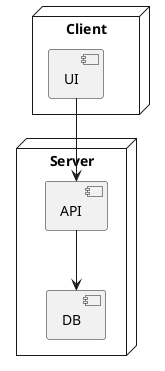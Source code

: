 @startuml Deployment Diagram
node "Client" {
  component UI
}

node "Server" {
  component API
  component DB
}

UI --> API
API --> DB
@enduml